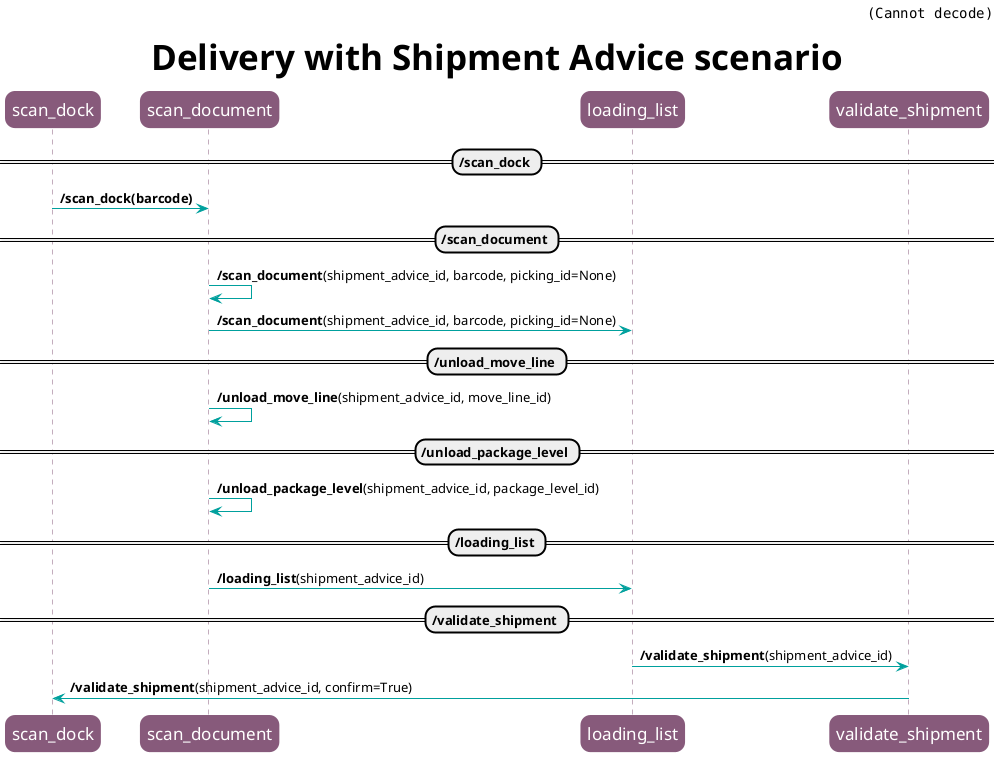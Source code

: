# Diagram to generate with PlantUML (https://plantuml.com/)
#
#   $ sudo apt install plantuml
#   $ plantuml delivery_diag_seq.plantuml
#

@startuml

skinparam roundcorner 20
skinparam sequence {

ParticipantBorderColor #875A7B
ParticipantBackgroundColor #875A7B
ParticipantFontSize 17
ParticipantFontColor white

LifeLineBorderColor #875A7B

ArrowColor #00A09D
}

header <img:oca_logo.png>
title <size:35>Delivery with Shipment Advice scenario</size>

== /scan_dock ==
scan_dock -> scan_document: **/scan_dock(barcode)**

== /scan_document ==
scan_document -> scan_document: **/scan_document**(shipment_advice_id, barcode, picking_id=None)
scan_document -> loading_list: **/scan_document**(shipment_advice_id, barcode, picking_id=None)

== /unload_move_line ==
scan_document -> scan_document: **/unload_move_line**(shipment_advice_id, move_line_id)

== /unload_package_level ==
scan_document -> scan_document: **/unload_package_level**(shipment_advice_id, package_level_id)

== /loading_list ==
scan_document -> loading_list: **/loading_list**(shipment_advice_id)

== /validate_shipment ==
loading_list -> validate_shipment: **/validate_shipment**(shipment_advice_id)
validate_shipment -> scan_dock: **/validate_shipment**(shipment_advice_id, confirm=True)

@enduml
